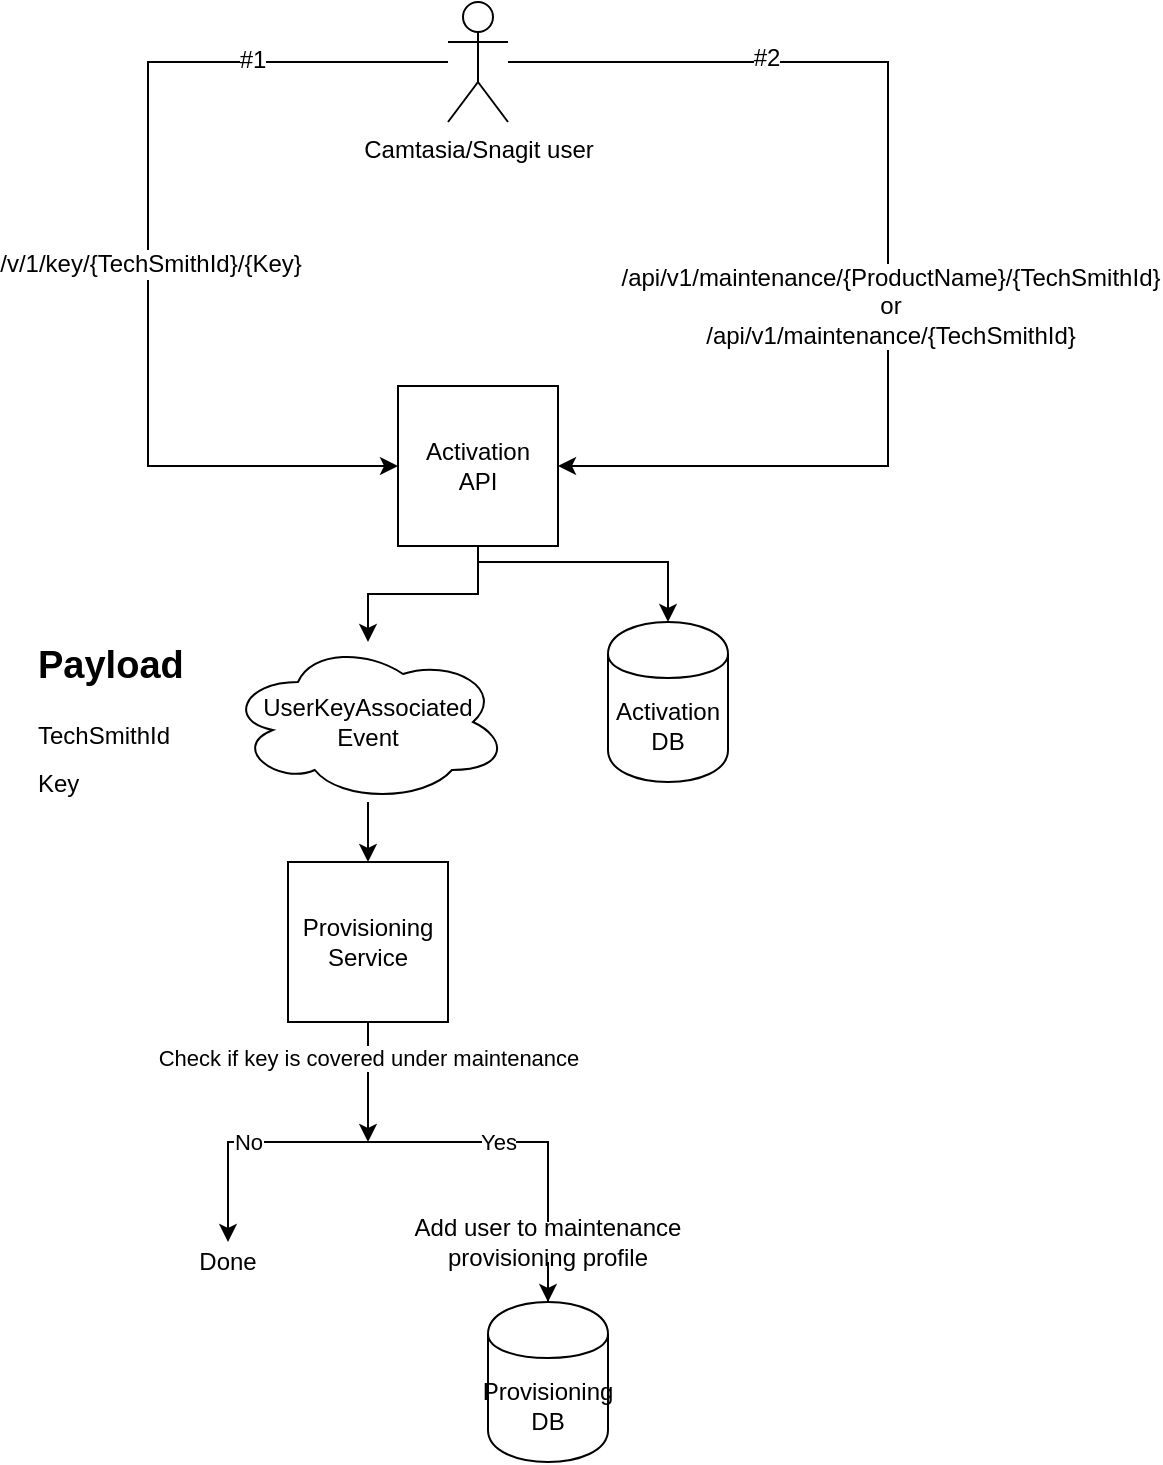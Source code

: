 <mxfile version="10.6.0" type="github"><diagram id="cUaJSplNE8CI0JOAkC1y" name="Page-1"><mxGraphModel dx="1005" dy="586" grid="1" gridSize="10" guides="1" tooltips="1" connect="1" arrows="1" fold="1" page="1" pageScale="1" pageWidth="850" pageHeight="1100" math="0" shadow="0"><root><mxCell id="0"/><mxCell id="1" parent="0"/><mxCell id="-9g3AqcoF-JkC6gUjlhl-17" value="" style="edgeStyle=orthogonalEdgeStyle;rounded=0;orthogonalLoop=1;jettySize=auto;html=1;" edge="1" parent="1" source="-9g3AqcoF-JkC6gUjlhl-1" target="-9g3AqcoF-JkC6gUjlhl-15"><mxGeometry relative="1" as="geometry"/></mxCell><mxCell id="-9g3AqcoF-JkC6gUjlhl-19" style="edgeStyle=orthogonalEdgeStyle;rounded=0;orthogonalLoop=1;jettySize=auto;html=1;entryX=0.5;entryY=0;entryDx=0;entryDy=0;exitX=0.5;exitY=1;exitDx=0;exitDy=0;" edge="1" parent="1" source="-9g3AqcoF-JkC6gUjlhl-1" target="-9g3AqcoF-JkC6gUjlhl-18"><mxGeometry relative="1" as="geometry"><Array as="points"><mxPoint x="425" y="300"/><mxPoint x="520" y="300"/></Array></mxGeometry></mxCell><mxCell id="-9g3AqcoF-JkC6gUjlhl-1" value="Activation&lt;br&gt;API&lt;br&gt;" style="whiteSpace=wrap;html=1;aspect=fixed;" vertex="1" parent="1"><mxGeometry x="385" y="212" width="80" height="80" as="geometry"/></mxCell><mxCell id="-9g3AqcoF-JkC6gUjlhl-3" value="" style="edgeStyle=orthogonalEdgeStyle;rounded=0;orthogonalLoop=1;jettySize=auto;html=1;" edge="1" parent="1" source="-9g3AqcoF-JkC6gUjlhl-2" target="-9g3AqcoF-JkC6gUjlhl-1"><mxGeometry relative="1" as="geometry"><Array as="points"><mxPoint x="630" y="50"/><mxPoint x="630" y="252"/></Array></mxGeometry></mxCell><mxCell id="-9g3AqcoF-JkC6gUjlhl-4" value="&lt;span&gt;/api/v1/maintenance/{ProductName}/{TechSmithId}&lt;br&gt;or&lt;br&gt;&lt;/span&gt;/api/v1/maintenance/{TechSmithId}&lt;span&gt;&lt;br&gt;&lt;/span&gt;" style="text;html=1;resizable=0;points=[];align=center;verticalAlign=middle;labelBackgroundColor=#ffffff;" vertex="1" connectable="0" parent="-9g3AqcoF-JkC6gUjlhl-3"><mxGeometry x="0.121" y="1" relative="1" as="geometry"><mxPoint as="offset"/></mxGeometry></mxCell><mxCell id="-9g3AqcoF-JkC6gUjlhl-14" value="#2" style="text;html=1;resizable=0;points=[];align=center;verticalAlign=middle;labelBackgroundColor=#ffffff;" vertex="1" connectable="0" parent="-9g3AqcoF-JkC6gUjlhl-3"><mxGeometry x="-0.538" y="2" relative="1" as="geometry"><mxPoint as="offset"/></mxGeometry></mxCell><mxCell id="-9g3AqcoF-JkC6gUjlhl-11" style="edgeStyle=orthogonalEdgeStyle;rounded=0;orthogonalLoop=1;jettySize=auto;html=1;" edge="1" parent="1" source="-9g3AqcoF-JkC6gUjlhl-2" target="-9g3AqcoF-JkC6gUjlhl-1"><mxGeometry relative="1" as="geometry"><Array as="points"><mxPoint x="260" y="50"/><mxPoint x="260" y="252"/></Array></mxGeometry></mxCell><mxCell id="-9g3AqcoF-JkC6gUjlhl-12" value="/v/1/key/&lt;span&gt;{TechSmithId}/{Key}&lt;/span&gt;" style="text;html=1;resizable=0;points=[];align=center;verticalAlign=middle;labelBackgroundColor=#ffffff;" vertex="1" connectable="0" parent="-9g3AqcoF-JkC6gUjlhl-11"><mxGeometry x="0.051" y="1" relative="1" as="geometry"><mxPoint as="offset"/></mxGeometry></mxCell><mxCell id="-9g3AqcoF-JkC6gUjlhl-13" value="#1" style="text;html=1;resizable=0;points=[];align=center;verticalAlign=middle;labelBackgroundColor=#ffffff;" vertex="1" connectable="0" parent="-9g3AqcoF-JkC6gUjlhl-11"><mxGeometry x="-0.588" y="-1" relative="1" as="geometry"><mxPoint as="offset"/></mxGeometry></mxCell><mxCell id="-9g3AqcoF-JkC6gUjlhl-2" value="Camtasia/Snagit user" style="shape=umlActor;verticalLabelPosition=bottom;labelBackgroundColor=#ffffff;verticalAlign=top;html=1;outlineConnect=0;" vertex="1" parent="1"><mxGeometry x="410" y="20" width="30" height="60" as="geometry"/></mxCell><mxCell id="-9g3AqcoF-JkC6gUjlhl-24" value="" style="edgeStyle=orthogonalEdgeStyle;rounded=0;orthogonalLoop=1;jettySize=auto;html=1;" edge="1" parent="1" source="-9g3AqcoF-JkC6gUjlhl-15" target="-9g3AqcoF-JkC6gUjlhl-23"><mxGeometry relative="1" as="geometry"/></mxCell><mxCell id="-9g3AqcoF-JkC6gUjlhl-15" value="UserKeyAssociated&lt;br&gt;Event&lt;br&gt;" style="ellipse;shape=cloud;whiteSpace=wrap;html=1;" vertex="1" parent="1"><mxGeometry x="300" y="340" width="140" height="80" as="geometry"/></mxCell><mxCell id="-9g3AqcoF-JkC6gUjlhl-18" value="Activation DB" style="shape=cylinder;whiteSpace=wrap;html=1;boundedLbl=1;backgroundOutline=1;" vertex="1" parent="1"><mxGeometry x="490" y="330" width="60" height="80" as="geometry"/></mxCell><mxCell id="-9g3AqcoF-JkC6gUjlhl-22" value="&lt;p style=&quot;line-height: 100%&quot;&gt;&lt;/p&gt;&lt;h1&gt;&lt;font style=&quot;font-size: 19px&quot;&gt;Payload&lt;/font&gt;&lt;/h1&gt;&lt;p style=&quot;line-height: 100%&quot;&gt;TechSmithId&lt;/p&gt;&lt;p style=&quot;line-height: 100%&quot;&gt;Key&lt;/p&gt;&lt;p&gt;&lt;/p&gt;" style="text;html=1;strokeColor=none;fillColor=none;spacing=5;spacingTop=-20;whiteSpace=wrap;overflow=hidden;rounded=0;" vertex="1" parent="1"><mxGeometry x="200" y="330" width="90" height="100" as="geometry"/></mxCell><mxCell id="-9g3AqcoF-JkC6gUjlhl-27" value="Check if key is covered under maintenance" style="edgeStyle=orthogonalEdgeStyle;rounded=0;orthogonalLoop=1;jettySize=auto;html=1;" edge="1" parent="1" source="-9g3AqcoF-JkC6gUjlhl-23"><mxGeometry x="-0.4" relative="1" as="geometry"><mxPoint x="370" y="590" as="targetPoint"/><Array as="points"><mxPoint x="370" y="550"/><mxPoint x="370" y="550"/></Array><mxPoint as="offset"/></mxGeometry></mxCell><mxCell id="-9g3AqcoF-JkC6gUjlhl-23" value="Provisioning&lt;br&gt;Service&lt;br&gt;" style="whiteSpace=wrap;html=1;aspect=fixed;" vertex="1" parent="1"><mxGeometry x="330" y="450" width="80" height="80" as="geometry"/></mxCell><mxCell id="-9g3AqcoF-JkC6gUjlhl-25" value="Provisioning&lt;br&gt;DB&lt;br&gt;" style="shape=cylinder;whiteSpace=wrap;html=1;boundedLbl=1;backgroundOutline=1;" vertex="1" parent="1"><mxGeometry x="430" y="670" width="60" height="80" as="geometry"/></mxCell><mxCell id="-9g3AqcoF-JkC6gUjlhl-28" value="No" style="edgeStyle=orthogonalEdgeStyle;rounded=0;orthogonalLoop=1;jettySize=auto;html=1;entryX=0.5;entryY=0;entryDx=0;entryDy=0;" edge="1" parent="1" target="-9g3AqcoF-JkC6gUjlhl-29"><mxGeometry relative="1" as="geometry"><mxPoint x="370" y="590" as="sourcePoint"/><mxPoint x="300" y="640" as="targetPoint"/><Array as="points"><mxPoint x="300" y="590"/></Array></mxGeometry></mxCell><mxCell id="-9g3AqcoF-JkC6gUjlhl-29" value="Done" style="text;html=1;strokeColor=none;fillColor=none;align=center;verticalAlign=middle;whiteSpace=wrap;rounded=0;" vertex="1" parent="1"><mxGeometry x="280" y="640" width="40" height="20" as="geometry"/></mxCell><mxCell id="-9g3AqcoF-JkC6gUjlhl-30" value="Yes" style="edgeStyle=orthogonalEdgeStyle;rounded=0;orthogonalLoop=1;jettySize=auto;html=1;entryX=0.5;entryY=0;entryDx=0;entryDy=0;endArrow=none;endFill=0;" edge="1" parent="1" target="-9g3AqcoF-JkC6gUjlhl-31"><mxGeometry relative="1" as="geometry"><mxPoint x="370" y="590" as="sourcePoint"/><mxPoint x="460" y="640" as="targetPoint"/><Array as="points"><mxPoint x="460" y="590"/></Array></mxGeometry></mxCell><mxCell id="-9g3AqcoF-JkC6gUjlhl-35" value="" style="edgeStyle=orthogonalEdgeStyle;rounded=0;orthogonalLoop=1;jettySize=auto;html=1;" edge="1" parent="1" source="-9g3AqcoF-JkC6gUjlhl-31" target="-9g3AqcoF-JkC6gUjlhl-25"><mxGeometry relative="1" as="geometry"/></mxCell><mxCell id="-9g3AqcoF-JkC6gUjlhl-31" value="Add user to maintenance provisioning profile" style="text;html=1;strokeColor=none;fillColor=none;align=center;verticalAlign=middle;whiteSpace=wrap;rounded=0;" vertex="1" parent="1"><mxGeometry x="380" y="630" width="160" height="20" as="geometry"/></mxCell></root></mxGraphModel></diagram></mxfile>